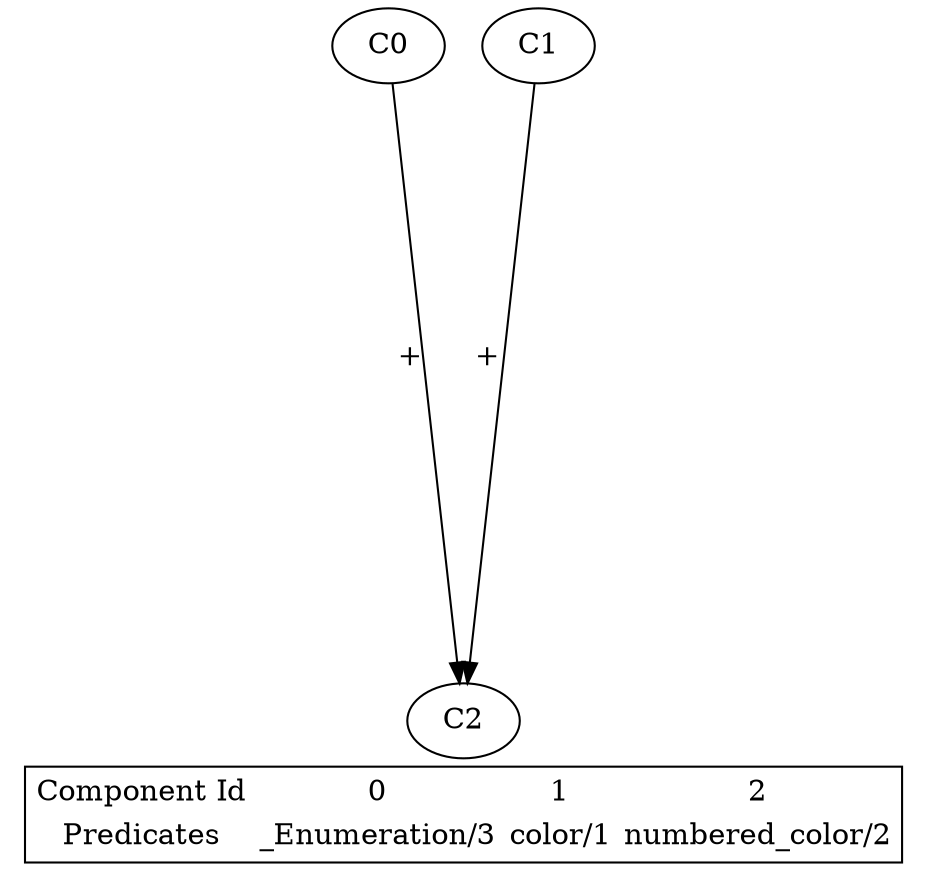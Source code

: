digraph componentGraph
{
splines=false;
ranksep=4.0;
label = <
	<table border = '1' cellborder = '0'>
		<tr><td>Component Id</td><td>0</td><td>1</td><td>2</td></tr>
		<tr><td>Predicates</td><td>_Enumeration/3<br/></td><td>color/1<br/></td><td>numbered_color/2<br/></td></tr>
	</table>
>

n0 [label = C0]
n1 [label = C1]
n2 [label = C2]
n0 -> n2 [xlabel="+" labeldistance=0.1]
n1 -> n2 [xlabel="+" labeldistance=0.1]
}
